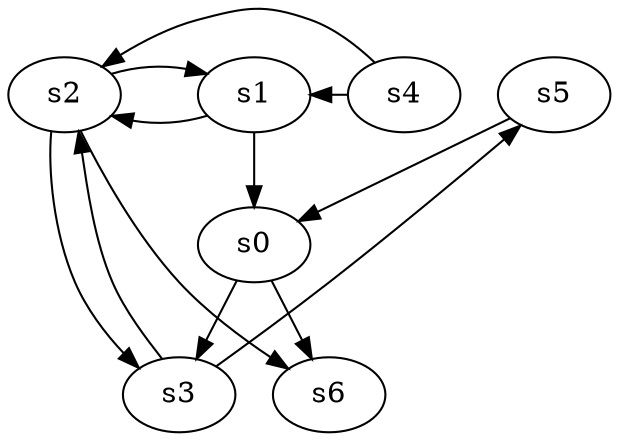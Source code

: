 digraph game_0991_complex_7 {
    s0 [name="s0", player=1, target=1];
    s1 [name="s1", player=1];
    s2 [name="s2", player=0];
    s3 [name="s3", player=0];
    s4 [name="s4", player=0];
    s5 [name="s5", player=0];
    s6 [name="s6", player=1];

    s0 -> s3;
    s0 -> s6;
    s1 -> s0;
    s1 -> s2 [constraint="time % 3 == 0 || time % 3 == 0"];
    s2 -> s1 [constraint="!(time % 6 == 2)"];
    s2 -> s3 [constraint="time == 0 || time == 2 || time == 7 || time == 11"];
    s2 -> s6 [constraint="!(time % 4 == 1)"];
    s3 -> s2 [constraint="!(time % 4 == 1)"];
    s3 -> s5 [constraint="!(time % 4 == 3)"];
    s4 -> s1 [constraint="time % 2 == 1 && time % 4 == 1"];
    s4 -> s2 [constraint="time % 8 == 1"];
    s5 -> s0 [constraint="time % 2 == 0 || time % 3 == 1"];
}

